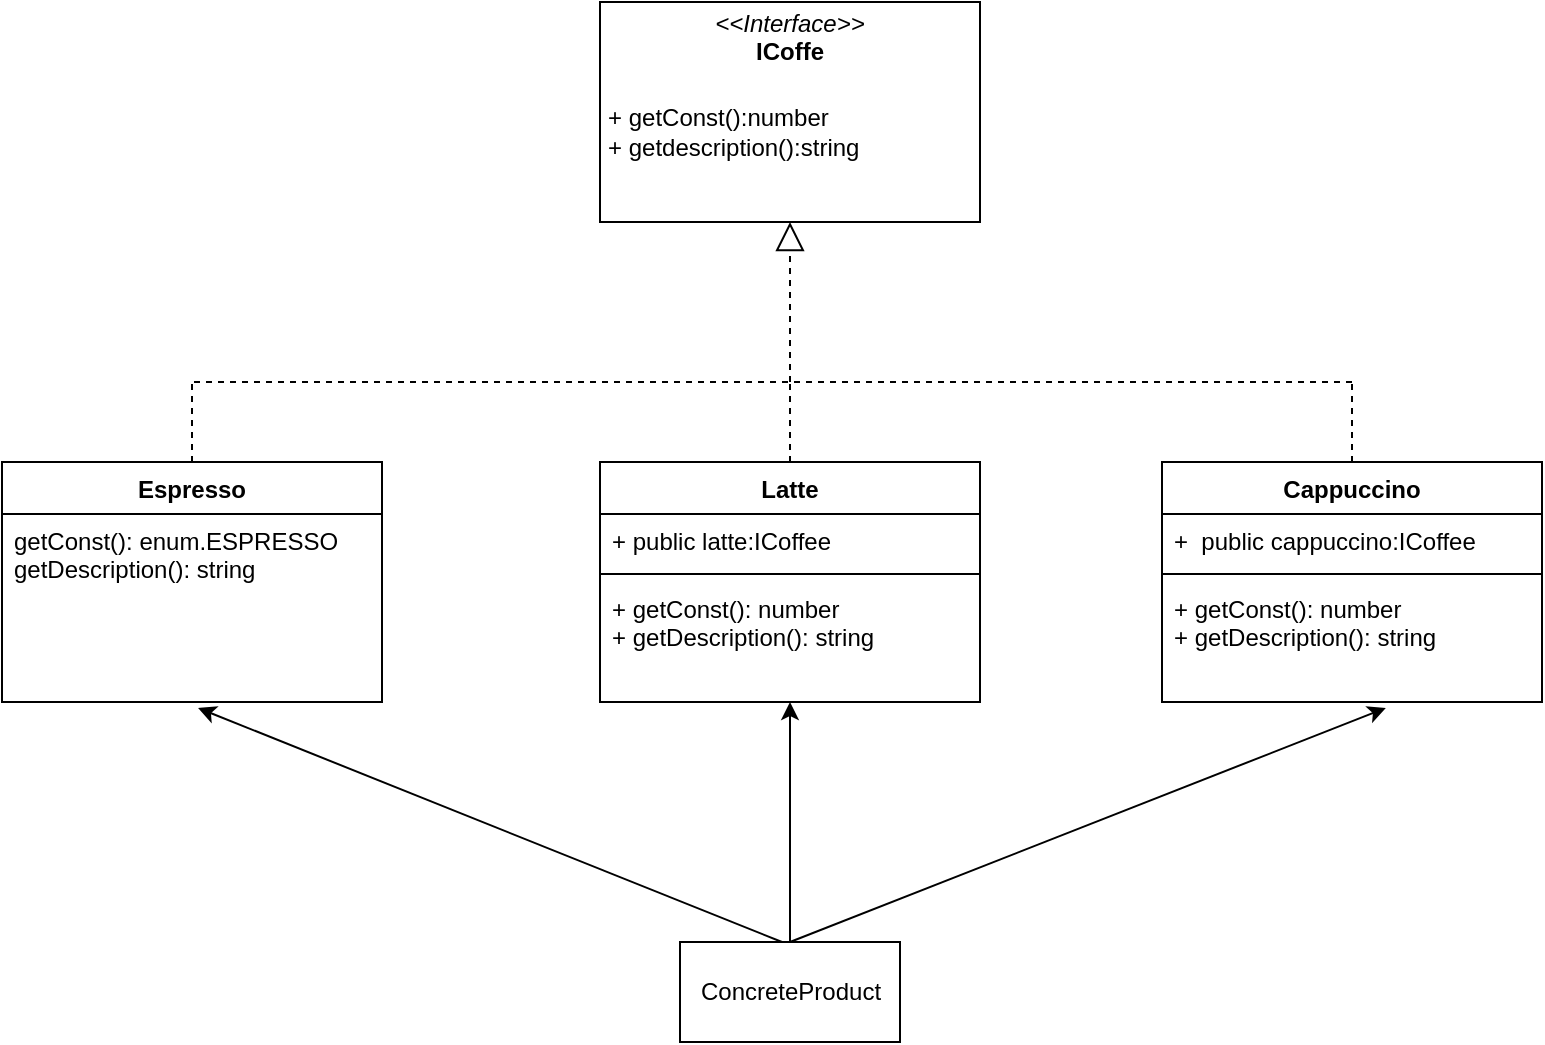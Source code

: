 <mxfile version="20.8.16" type="device"><diagram name="Страница 1" id="pAqJPIfF0bqih-PBVVyW"><mxGraphModel dx="1118" dy="565" grid="1" gridSize="10" guides="1" tooltips="1" connect="1" arrows="1" fold="1" page="1" pageScale="1" pageWidth="827" pageHeight="1169" math="0" shadow="0"><root><mxCell id="0"/><mxCell id="1" parent="0"/><mxCell id="SFKAj_DpaCvnTb56Q_gy-1" value="&lt;p style=&quot;margin:0px;margin-top:4px;text-align:center;&quot;&gt;&lt;i&gt;&amp;lt;&amp;lt;Interface&amp;gt;&amp;gt;&lt;/i&gt;&lt;br&gt;&lt;b&gt;ICoffe&lt;/b&gt;&lt;/p&gt;&lt;p style=&quot;margin:0px;margin-top:4px;text-align:center;&quot;&gt;&lt;b&gt;&lt;br&gt;&lt;/b&gt;&lt;/p&gt;&lt;p style=&quot;margin:0px;margin-left:4px;&quot;&gt;+&amp;nbsp;getConst():number&lt;/p&gt;&lt;p style=&quot;margin:0px;margin-left:4px;&quot;&gt;+ getdescription():string&lt;/p&gt;&lt;div style=&quot;color: rgb(238, 238, 238); background-color: rgb(23, 17, 49); font-family: &amp;quot;Droid Sans Mono&amp;quot;, &amp;quot;monospace&amp;quot;, monospace; font-size: 14px; line-height: 19px;&quot;&gt;&lt;div&gt;&lt;/div&gt;&lt;/div&gt;" style="verticalAlign=top;align=left;overflow=fill;fontSize=12;fontFamily=Helvetica;html=1;" vertex="1" parent="1"><mxGeometry x="319" y="50" width="190" height="110" as="geometry"/></mxCell><mxCell id="SFKAj_DpaCvnTb56Q_gy-2" value="Espresso" style="swimlane;fontStyle=1;align=center;verticalAlign=top;childLayout=stackLayout;horizontal=1;startSize=26;horizontalStack=0;resizeParent=1;resizeParentMax=0;resizeLast=0;collapsible=1;marginBottom=0;" vertex="1" parent="1"><mxGeometry x="20" y="280" width="190" height="120" as="geometry"/></mxCell><mxCell id="SFKAj_DpaCvnTb56Q_gy-3" value="getConst(): enum.ESPRESSO&#10;getDescription(): string" style="text;strokeColor=none;fillColor=none;align=left;verticalAlign=top;spacingLeft=4;spacingRight=4;overflow=hidden;rotatable=0;points=[[0,0.5],[1,0.5]];portConstraint=eastwest;" vertex="1" parent="SFKAj_DpaCvnTb56Q_gy-2"><mxGeometry y="26" width="190" height="94" as="geometry"/></mxCell><mxCell id="SFKAj_DpaCvnTb56Q_gy-9" value="Latte" style="swimlane;fontStyle=1;align=center;verticalAlign=top;childLayout=stackLayout;horizontal=1;startSize=26;horizontalStack=0;resizeParent=1;resizeParentMax=0;resizeLast=0;collapsible=1;marginBottom=0;" vertex="1" parent="1"><mxGeometry x="319" y="280" width="190" height="120" as="geometry"/></mxCell><mxCell id="SFKAj_DpaCvnTb56Q_gy-10" value="+ public latte:ICoffee" style="text;strokeColor=none;fillColor=none;align=left;verticalAlign=top;spacingLeft=4;spacingRight=4;overflow=hidden;rotatable=0;points=[[0,0.5],[1,0.5]];portConstraint=eastwest;" vertex="1" parent="SFKAj_DpaCvnTb56Q_gy-9"><mxGeometry y="26" width="190" height="26" as="geometry"/></mxCell><mxCell id="SFKAj_DpaCvnTb56Q_gy-11" value="" style="line;strokeWidth=1;fillColor=none;align=left;verticalAlign=middle;spacingTop=-1;spacingLeft=3;spacingRight=3;rotatable=0;labelPosition=right;points=[];portConstraint=eastwest;strokeColor=inherit;" vertex="1" parent="SFKAj_DpaCvnTb56Q_gy-9"><mxGeometry y="52" width="190" height="8" as="geometry"/></mxCell><mxCell id="SFKAj_DpaCvnTb56Q_gy-12" value="+ getConst(): number&#10;+ getDescription(): string" style="text;strokeColor=none;fillColor=none;align=left;verticalAlign=top;spacingLeft=4;spacingRight=4;overflow=hidden;rotatable=0;points=[[0,0.5],[1,0.5]];portConstraint=eastwest;" vertex="1" parent="SFKAj_DpaCvnTb56Q_gy-9"><mxGeometry y="60" width="190" height="60" as="geometry"/></mxCell><mxCell id="SFKAj_DpaCvnTb56Q_gy-13" value="Cappuccino" style="swimlane;fontStyle=1;align=center;verticalAlign=top;childLayout=stackLayout;horizontal=1;startSize=26;horizontalStack=0;resizeParent=1;resizeParentMax=0;resizeLast=0;collapsible=1;marginBottom=0;" vertex="1" parent="1"><mxGeometry x="600" y="280" width="190" height="120" as="geometry"/></mxCell><mxCell id="SFKAj_DpaCvnTb56Q_gy-14" value="+  public cappuccino:ICoffee" style="text;strokeColor=none;fillColor=none;align=left;verticalAlign=top;spacingLeft=4;spacingRight=4;overflow=hidden;rotatable=0;points=[[0,0.5],[1,0.5]];portConstraint=eastwest;" vertex="1" parent="SFKAj_DpaCvnTb56Q_gy-13"><mxGeometry y="26" width="190" height="26" as="geometry"/></mxCell><mxCell id="SFKAj_DpaCvnTb56Q_gy-15" value="" style="line;strokeWidth=1;fillColor=none;align=left;verticalAlign=middle;spacingTop=-1;spacingLeft=3;spacingRight=3;rotatable=0;labelPosition=right;points=[];portConstraint=eastwest;strokeColor=inherit;" vertex="1" parent="SFKAj_DpaCvnTb56Q_gy-13"><mxGeometry y="52" width="190" height="8" as="geometry"/></mxCell><mxCell id="SFKAj_DpaCvnTb56Q_gy-16" value="+ getConst(): number&#10;+ getDescription(): string" style="text;strokeColor=none;fillColor=none;align=left;verticalAlign=top;spacingLeft=4;spacingRight=4;overflow=hidden;rotatable=0;points=[[0,0.5],[1,0.5]];portConstraint=eastwest;" vertex="1" parent="SFKAj_DpaCvnTb56Q_gy-13"><mxGeometry y="60" width="190" height="60" as="geometry"/></mxCell><mxCell id="SFKAj_DpaCvnTb56Q_gy-17" value="" style="endArrow=none;dashed=1;html=1;rounded=0;exitX=0.5;exitY=0;exitDx=0;exitDy=0;" edge="1" parent="1" source="SFKAj_DpaCvnTb56Q_gy-2"><mxGeometry width="50" height="50" relative="1" as="geometry"><mxPoint x="380" y="270" as="sourcePoint"/><mxPoint x="115" y="240" as="targetPoint"/></mxGeometry></mxCell><mxCell id="SFKAj_DpaCvnTb56Q_gy-18" value="" style="endArrow=none;dashed=1;html=1;rounded=0;exitX=0.5;exitY=0;exitDx=0;exitDy=0;" edge="1" parent="1" source="SFKAj_DpaCvnTb56Q_gy-9"><mxGeometry width="50" height="50" relative="1" as="geometry"><mxPoint x="380" y="270" as="sourcePoint"/><mxPoint x="414" y="240" as="targetPoint"/></mxGeometry></mxCell><mxCell id="SFKAj_DpaCvnTb56Q_gy-19" value="" style="endArrow=none;dashed=1;html=1;rounded=0;exitX=0.5;exitY=0;exitDx=0;exitDy=0;" edge="1" parent="1" source="SFKAj_DpaCvnTb56Q_gy-13"><mxGeometry width="50" height="50" relative="1" as="geometry"><mxPoint x="380" y="270" as="sourcePoint"/><mxPoint x="695" y="240" as="targetPoint"/></mxGeometry></mxCell><mxCell id="SFKAj_DpaCvnTb56Q_gy-20" value="" style="endArrow=none;dashed=1;html=1;rounded=0;" edge="1" parent="1"><mxGeometry width="50" height="50" relative="1" as="geometry"><mxPoint x="116" y="240" as="sourcePoint"/><mxPoint x="696" y="240" as="targetPoint"/></mxGeometry></mxCell><mxCell id="SFKAj_DpaCvnTb56Q_gy-21" value="" style="endArrow=block;dashed=1;endFill=0;endSize=12;html=1;rounded=0;" edge="1" parent="1"><mxGeometry width="160" relative="1" as="geometry"><mxPoint x="414" y="240" as="sourcePoint"/><mxPoint x="414" y="160" as="targetPoint"/></mxGeometry></mxCell><mxCell id="SFKAj_DpaCvnTb56Q_gy-22" value="ConcreteProduct" style="html=1;" vertex="1" parent="1"><mxGeometry x="359" y="520" width="110" height="50" as="geometry"/></mxCell><mxCell id="SFKAj_DpaCvnTb56Q_gy-23" value="" style="endArrow=classic;html=1;rounded=0;exitX=0.5;exitY=0;exitDx=0;exitDy=0;" edge="1" parent="1" source="SFKAj_DpaCvnTb56Q_gy-22" target="SFKAj_DpaCvnTb56Q_gy-12"><mxGeometry width="50" height="50" relative="1" as="geometry"><mxPoint x="460" y="400" as="sourcePoint"/><mxPoint x="510" y="350" as="targetPoint"/></mxGeometry></mxCell><mxCell id="SFKAj_DpaCvnTb56Q_gy-25" value="" style="endArrow=classic;html=1;rounded=0;entryX=0.516;entryY=1.032;entryDx=0;entryDy=0;entryPerimeter=0;" edge="1" parent="1" target="SFKAj_DpaCvnTb56Q_gy-3"><mxGeometry width="50" height="50" relative="1" as="geometry"><mxPoint x="410" y="520" as="sourcePoint"/><mxPoint x="424" y="410" as="targetPoint"/></mxGeometry></mxCell><mxCell id="SFKAj_DpaCvnTb56Q_gy-26" value="" style="endArrow=classic;html=1;rounded=0;exitX=0.5;exitY=0;exitDx=0;exitDy=0;entryX=0.589;entryY=1.05;entryDx=0;entryDy=0;entryPerimeter=0;" edge="1" parent="1" source="SFKAj_DpaCvnTb56Q_gy-22" target="SFKAj_DpaCvnTb56Q_gy-16"><mxGeometry width="50" height="50" relative="1" as="geometry"><mxPoint x="434" y="540" as="sourcePoint"/><mxPoint x="434" y="420" as="targetPoint"/></mxGeometry></mxCell></root></mxGraphModel></diagram></mxfile>